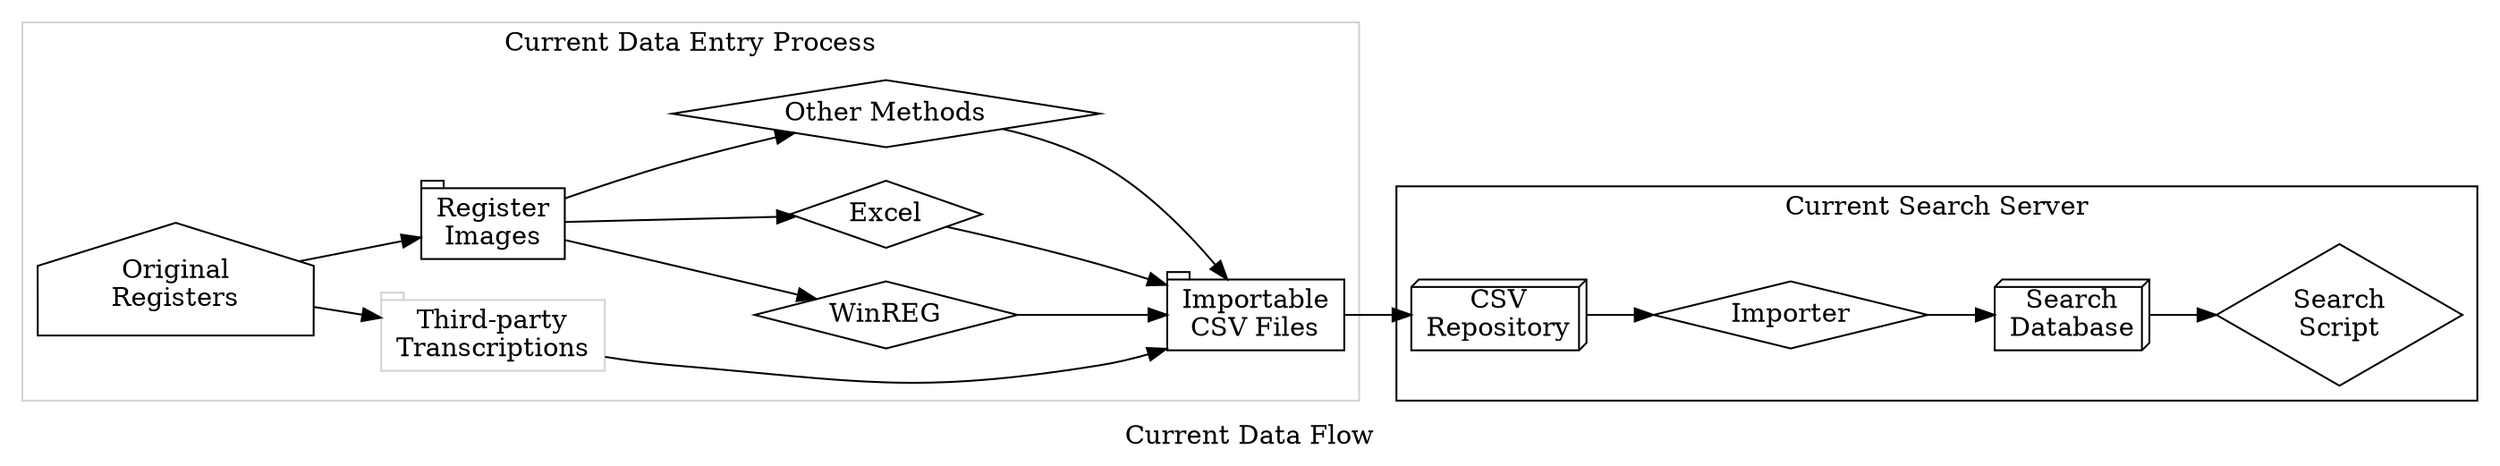 digraph G {
	label="Current Data Flow"


	rankdir="LR";
	subgraph cluster_2 {
#		style=filled;
		color=lightgrey;
#		node [style=filled,color=white];

		registers [label="Original\nRegisters",shape="house"];
		externaltranscripts [label="Third-party\nTranscriptions",shape="tab",color=lightgrey];
		registers->externaltranscripts;
		images [label="Register\nImages",shape="tab"];
		registers->images;		
		
		winreg [label="WinREG",shape="diamond"];
		excel [label="Excel",shape="diamond"];
		other [label="Other Methods",shape="diamond"];
		images -> winreg;
		images -> excel;
		images -> other;
		csvs [label="Importable\nCSV Files",shape="tab"];
		winreg -> csvs;
		excel -> csvs;
		other -> csvs;
		externaltranscripts -> csvs;

		label="Current Data Entry Process";
	}
	


	subgraph cluster_0 {
#		color=blue
		csvrepository [label="CSV\nRepository",shape="box3d"];
		importer [label="Importer",shape="diamond"];
		database [label="Search\nDatabase",shape="box3d"];
		search [label="Search\nScript",shape="diamond"];
		csvrepository -> importer;
		importer -> database;
		database -> search;
		label="Current Search Server";
	}

	csvs -> csvrepository;

}

